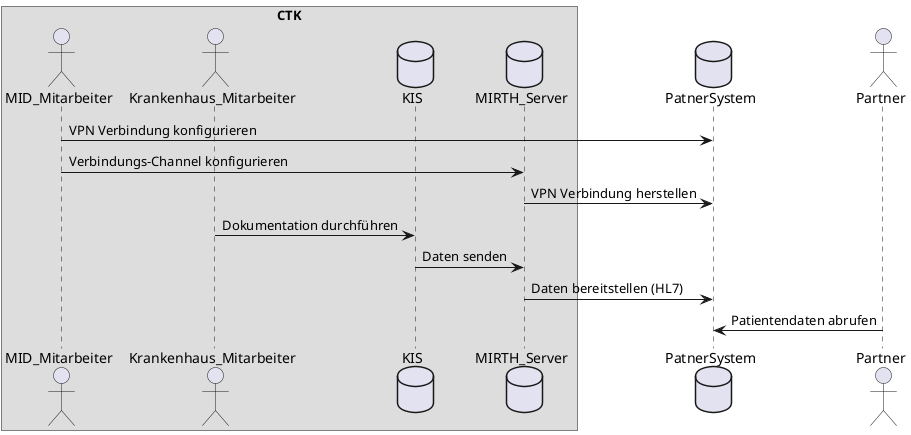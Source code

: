 @startuml
box CTK
actor MID_Mitarbeiter as MID
actor Krankenhaus_Mitarbeiter as K
database KIS as KIS
database MIRTH_Server as MIRTH
end box

database PatnerSystem as PSys
actor Partner as P

MID -> PSys  : VPN Verbindung konfigurieren
MID -> MIRTH: Verbindungs-Channel konfigurieren
MIRTH -> PSys : VPN Verbindung herstellen
K -> KIS: Dokumentation durchführen
KIS -> MIRTH : Daten senden
MIRTH  -> PSys: Daten bereitstellen (HL7)
P -> PSys: Patientendaten abrufen
@enduml
